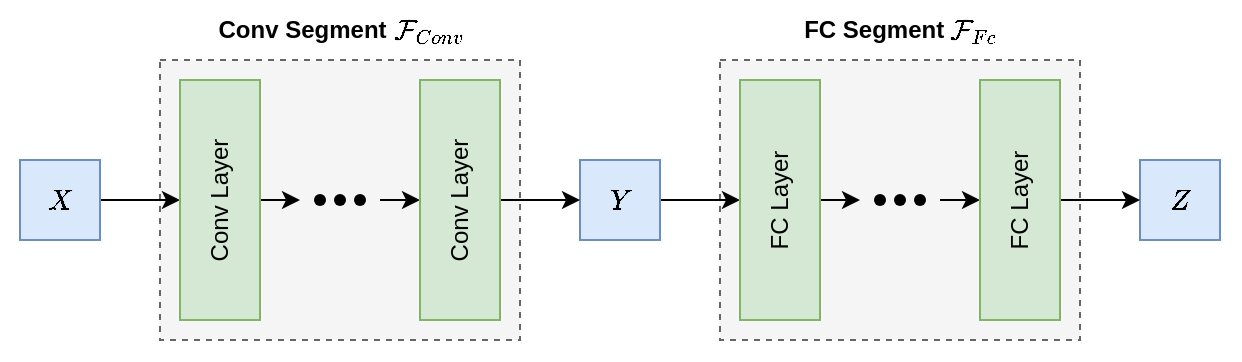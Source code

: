 <mxfile version="23.1.5" type="device">
  <diagram name="第 1 页" id="Q4NQR3Dhy7Ro-Tg4CkDB">
    <mxGraphModel dx="682" dy="512" grid="1" gridSize="10" guides="1" tooltips="1" connect="1" arrows="1" fold="1" page="1" pageScale="1" pageWidth="827" pageHeight="1169" math="1" shadow="0">
      <root>
        <mxCell id="0" />
        <mxCell id="1" parent="0" />
        <mxCell id="rrKMwWPpkVImxwccDbLD-35" value="" style="rounded=0;whiteSpace=wrap;html=1;strokeColor=none;" vertex="1" parent="1">
          <mxGeometry x="70" y="160" width="620" height="180" as="geometry" />
        </mxCell>
        <mxCell id="rrKMwWPpkVImxwccDbLD-31" value="" style="rounded=0;whiteSpace=wrap;html=1;fillColor=#f5f5f5;fontColor=#333333;strokeColor=#666666;dashed=1;" vertex="1" parent="1">
          <mxGeometry x="430" y="190" width="180" height="140" as="geometry" />
        </mxCell>
        <mxCell id="rrKMwWPpkVImxwccDbLD-30" value="" style="rounded=0;whiteSpace=wrap;html=1;fillColor=#f5f5f5;fontColor=#333333;strokeColor=#666666;dashed=1;" vertex="1" parent="1">
          <mxGeometry x="150" y="190" width="180" height="140" as="geometry" />
        </mxCell>
        <mxCell id="rrKMwWPpkVImxwccDbLD-17" style="edgeStyle=orthogonalEdgeStyle;rounded=0;orthogonalLoop=1;jettySize=auto;html=1;" edge="1" parent="1" source="rrKMwWPpkVImxwccDbLD-1" target="rrKMwWPpkVImxwccDbLD-5">
          <mxGeometry relative="1" as="geometry" />
        </mxCell>
        <mxCell id="rrKMwWPpkVImxwccDbLD-1" value="\(X\)" style="rounded=0;whiteSpace=wrap;html=1;fillColor=#dae8fc;strokeColor=#6c8ebf;" vertex="1" parent="1">
          <mxGeometry x="80" y="240" width="40" height="40" as="geometry" />
        </mxCell>
        <mxCell id="rrKMwWPpkVImxwccDbLD-27" style="edgeStyle=orthogonalEdgeStyle;rounded=0;orthogonalLoop=1;jettySize=auto;html=1;" edge="1" parent="1" source="rrKMwWPpkVImxwccDbLD-2" target="rrKMwWPpkVImxwccDbLD-20">
          <mxGeometry relative="1" as="geometry" />
        </mxCell>
        <mxCell id="rrKMwWPpkVImxwccDbLD-2" value="\(Y\)" style="rounded=0;whiteSpace=wrap;html=1;fillColor=#dae8fc;strokeColor=#6c8ebf;" vertex="1" parent="1">
          <mxGeometry x="360" y="240" width="40" height="40" as="geometry" />
        </mxCell>
        <mxCell id="rrKMwWPpkVImxwccDbLD-4" value="\(Z\)" style="rounded=0;whiteSpace=wrap;html=1;fillColor=#dae8fc;strokeColor=#6c8ebf;" vertex="1" parent="1">
          <mxGeometry x="640" y="240" width="40" height="40" as="geometry" />
        </mxCell>
        <mxCell id="rrKMwWPpkVImxwccDbLD-7" style="edgeStyle=orthogonalEdgeStyle;rounded=0;orthogonalLoop=1;jettySize=auto;html=1;" edge="1" parent="1" source="rrKMwWPpkVImxwccDbLD-5">
          <mxGeometry relative="1" as="geometry">
            <mxPoint x="220" y="260" as="targetPoint" />
          </mxGeometry>
        </mxCell>
        <mxCell id="rrKMwWPpkVImxwccDbLD-5" value="Conv Layer" style="rounded=0;whiteSpace=wrap;html=1;align=center;horizontal=0;fillColor=#d5e8d4;strokeColor=#82b366;" vertex="1" parent="1">
          <mxGeometry x="160" y="200" width="40" height="120" as="geometry" />
        </mxCell>
        <mxCell id="rrKMwWPpkVImxwccDbLD-13" value="" style="group" vertex="1" connectable="0" parent="1">
          <mxGeometry x="220" y="250" width="40" height="20" as="geometry" />
        </mxCell>
        <mxCell id="rrKMwWPpkVImxwccDbLD-10" value="" style="shape=waypoint;sketch=0;fillStyle=solid;size=6;pointerEvents=1;points=[];fillColor=none;resizable=0;rotatable=0;perimeter=centerPerimeter;snapToPoint=1;" vertex="1" parent="rrKMwWPpkVImxwccDbLD-13">
          <mxGeometry width="20" height="20" as="geometry" />
        </mxCell>
        <mxCell id="rrKMwWPpkVImxwccDbLD-11" value="" style="shape=waypoint;sketch=0;fillStyle=solid;size=6;pointerEvents=1;points=[];fillColor=none;resizable=0;rotatable=0;perimeter=centerPerimeter;snapToPoint=1;" vertex="1" parent="rrKMwWPpkVImxwccDbLD-13">
          <mxGeometry x="20" width="20" height="20" as="geometry" />
        </mxCell>
        <mxCell id="rrKMwWPpkVImxwccDbLD-12" value="" style="shape=waypoint;sketch=0;fillStyle=solid;size=6;pointerEvents=1;points=[];fillColor=none;resizable=0;rotatable=0;perimeter=centerPerimeter;snapToPoint=1;" vertex="1" parent="rrKMwWPpkVImxwccDbLD-13">
          <mxGeometry x="10" width="20" height="20" as="geometry" />
        </mxCell>
        <mxCell id="rrKMwWPpkVImxwccDbLD-14" value="" style="endArrow=classic;html=1;rounded=0;" edge="1" parent="1" target="rrKMwWPpkVImxwccDbLD-16">
          <mxGeometry width="50" height="50" relative="1" as="geometry">
            <mxPoint x="260" y="260" as="sourcePoint" />
            <mxPoint x="280" y="260" as="targetPoint" />
          </mxGeometry>
        </mxCell>
        <mxCell id="rrKMwWPpkVImxwccDbLD-18" style="edgeStyle=orthogonalEdgeStyle;rounded=0;orthogonalLoop=1;jettySize=auto;html=1;" edge="1" parent="1" source="rrKMwWPpkVImxwccDbLD-16" target="rrKMwWPpkVImxwccDbLD-2">
          <mxGeometry relative="1" as="geometry" />
        </mxCell>
        <mxCell id="rrKMwWPpkVImxwccDbLD-16" value="Conv Layer" style="rounded=0;whiteSpace=wrap;html=1;align=center;horizontal=0;fillColor=#d5e8d4;strokeColor=#82b366;" vertex="1" parent="1">
          <mxGeometry x="280" y="200" width="40" height="120" as="geometry" />
        </mxCell>
        <mxCell id="rrKMwWPpkVImxwccDbLD-19" style="edgeStyle=orthogonalEdgeStyle;rounded=0;orthogonalLoop=1;jettySize=auto;html=1;" edge="1" parent="1" source="rrKMwWPpkVImxwccDbLD-20">
          <mxGeometry relative="1" as="geometry">
            <mxPoint x="500" y="260" as="targetPoint" />
          </mxGeometry>
        </mxCell>
        <mxCell id="rrKMwWPpkVImxwccDbLD-20" value="FC Layer" style="rounded=0;whiteSpace=wrap;html=1;align=center;horizontal=0;fillColor=#d5e8d4;strokeColor=#82b366;" vertex="1" parent="1">
          <mxGeometry x="440" y="200" width="40" height="120" as="geometry" />
        </mxCell>
        <mxCell id="rrKMwWPpkVImxwccDbLD-21" value="" style="group" vertex="1" connectable="0" parent="1">
          <mxGeometry x="500" y="250" width="40" height="20" as="geometry" />
        </mxCell>
        <mxCell id="rrKMwWPpkVImxwccDbLD-22" value="" style="shape=waypoint;sketch=0;fillStyle=solid;size=6;pointerEvents=1;points=[];fillColor=none;resizable=0;rotatable=0;perimeter=centerPerimeter;snapToPoint=1;" vertex="1" parent="rrKMwWPpkVImxwccDbLD-21">
          <mxGeometry width="20" height="20" as="geometry" />
        </mxCell>
        <mxCell id="rrKMwWPpkVImxwccDbLD-23" value="" style="shape=waypoint;sketch=0;fillStyle=solid;size=6;pointerEvents=1;points=[];fillColor=none;resizable=0;rotatable=0;perimeter=centerPerimeter;snapToPoint=1;" vertex="1" parent="rrKMwWPpkVImxwccDbLD-21">
          <mxGeometry x="20" width="20" height="20" as="geometry" />
        </mxCell>
        <mxCell id="rrKMwWPpkVImxwccDbLD-24" value="" style="shape=waypoint;sketch=0;fillStyle=solid;size=6;pointerEvents=1;points=[];fillColor=none;resizable=0;rotatable=0;perimeter=centerPerimeter;snapToPoint=1;" vertex="1" parent="rrKMwWPpkVImxwccDbLD-21">
          <mxGeometry x="10" width="20" height="20" as="geometry" />
        </mxCell>
        <mxCell id="rrKMwWPpkVImxwccDbLD-25" value="" style="endArrow=classic;html=1;rounded=0;" edge="1" parent="1" target="rrKMwWPpkVImxwccDbLD-26">
          <mxGeometry width="50" height="50" relative="1" as="geometry">
            <mxPoint x="540" y="260" as="sourcePoint" />
            <mxPoint x="560" y="260" as="targetPoint" />
          </mxGeometry>
        </mxCell>
        <mxCell id="rrKMwWPpkVImxwccDbLD-28" style="edgeStyle=orthogonalEdgeStyle;rounded=0;orthogonalLoop=1;jettySize=auto;html=1;" edge="1" parent="1" source="rrKMwWPpkVImxwccDbLD-26" target="rrKMwWPpkVImxwccDbLD-4">
          <mxGeometry relative="1" as="geometry" />
        </mxCell>
        <mxCell id="rrKMwWPpkVImxwccDbLD-26" value="FC Layer" style="rounded=0;whiteSpace=wrap;html=1;align=center;horizontal=0;fillColor=#d5e8d4;strokeColor=#82b366;" vertex="1" parent="1">
          <mxGeometry x="560" y="200" width="40" height="120" as="geometry" />
        </mxCell>
        <mxCell id="rrKMwWPpkVImxwccDbLD-32" value="&lt;b&gt;Conv Segment \(\mathcal{F}_{Conv}\)&lt;/b&gt;" style="text;html=1;align=center;verticalAlign=middle;resizable=0;points=[];autosize=1;strokeColor=none;fillColor=none;" vertex="1" parent="1">
          <mxGeometry x="120" y="160" width="240" height="30" as="geometry" />
        </mxCell>
        <mxCell id="rrKMwWPpkVImxwccDbLD-33" value="&lt;b&gt;FC Segment&lt;/b&gt;&lt;b style=&quot;border-color: var(--border-color);&quot;&gt;&amp;nbsp;\(\mathcal{F}_{Fc}\)&lt;/b&gt;" style="text;html=1;align=center;verticalAlign=middle;resizable=0;points=[];autosize=1;strokeColor=none;fillColor=none;" vertex="1" parent="1">
          <mxGeometry x="415" y="160" width="210" height="30" as="geometry" />
        </mxCell>
      </root>
    </mxGraphModel>
  </diagram>
</mxfile>
